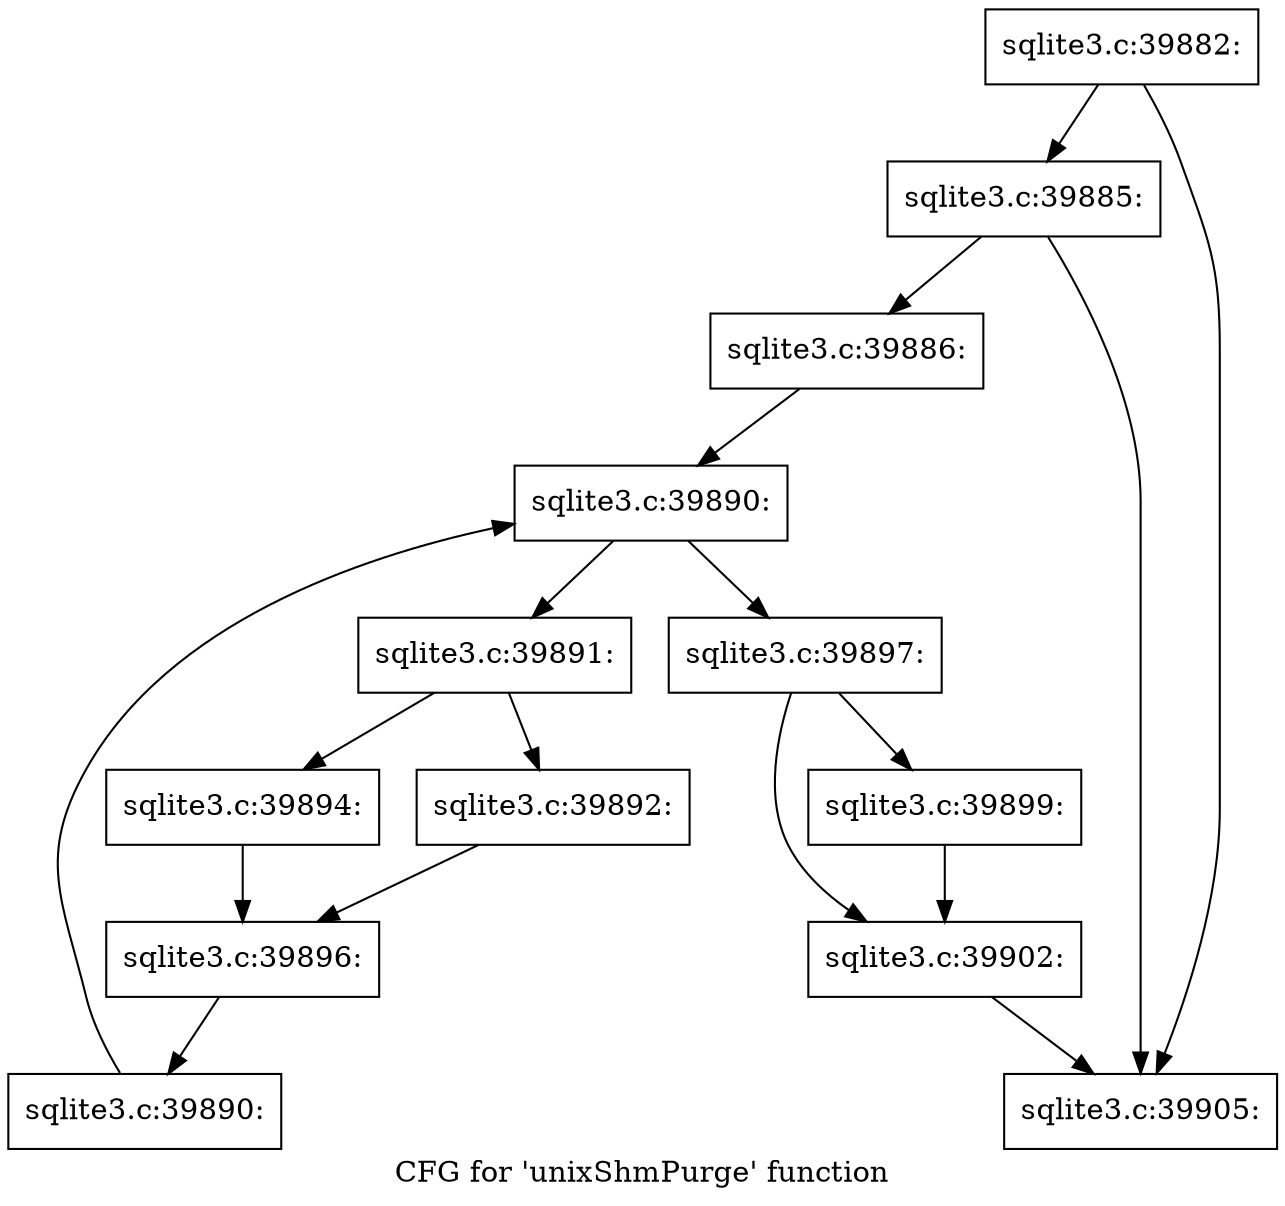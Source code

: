 digraph "CFG for 'unixShmPurge' function" {
	label="CFG for 'unixShmPurge' function";

	Node0x55c0f712a4e0 [shape=record,label="{sqlite3.c:39882:}"];
	Node0x55c0f712a4e0 -> Node0x55c0f712c770;
	Node0x55c0f712a4e0 -> Node0x55c0f71203b0;
	Node0x55c0f712c770 [shape=record,label="{sqlite3.c:39885:}"];
	Node0x55c0f712c770 -> Node0x55c0f712bf70;
	Node0x55c0f712c770 -> Node0x55c0f71203b0;
	Node0x55c0f712bf70 [shape=record,label="{sqlite3.c:39886:}"];
	Node0x55c0f712bf70 -> Node0x55c0f712d8b0;
	Node0x55c0f712d8b0 [shape=record,label="{sqlite3.c:39890:}"];
	Node0x55c0f712d8b0 -> Node0x55c0f712dad0;
	Node0x55c0f712d8b0 -> Node0x55c0f712d700;
	Node0x55c0f712dad0 [shape=record,label="{sqlite3.c:39891:}"];
	Node0x55c0f712dad0 -> Node0x55c0f712e120;
	Node0x55c0f712dad0 -> Node0x55c0f712e1c0;
	Node0x55c0f712e120 [shape=record,label="{sqlite3.c:39892:}"];
	Node0x55c0f712e120 -> Node0x55c0f712e170;
	Node0x55c0f712e1c0 [shape=record,label="{sqlite3.c:39894:}"];
	Node0x55c0f712e1c0 -> Node0x55c0f712e170;
	Node0x55c0f712e170 [shape=record,label="{sqlite3.c:39896:}"];
	Node0x55c0f712e170 -> Node0x55c0f712da40;
	Node0x55c0f712da40 [shape=record,label="{sqlite3.c:39890:}"];
	Node0x55c0f712da40 -> Node0x55c0f712d8b0;
	Node0x55c0f712d700 [shape=record,label="{sqlite3.c:39897:}"];
	Node0x55c0f712d700 -> Node0x55c0f712fdf0;
	Node0x55c0f712d700 -> Node0x55c0f712fe40;
	Node0x55c0f712fdf0 [shape=record,label="{sqlite3.c:39899:}"];
	Node0x55c0f712fdf0 -> Node0x55c0f712fe40;
	Node0x55c0f712fe40 [shape=record,label="{sqlite3.c:39902:}"];
	Node0x55c0f712fe40 -> Node0x55c0f71203b0;
	Node0x55c0f71203b0 [shape=record,label="{sqlite3.c:39905:}"];
}
